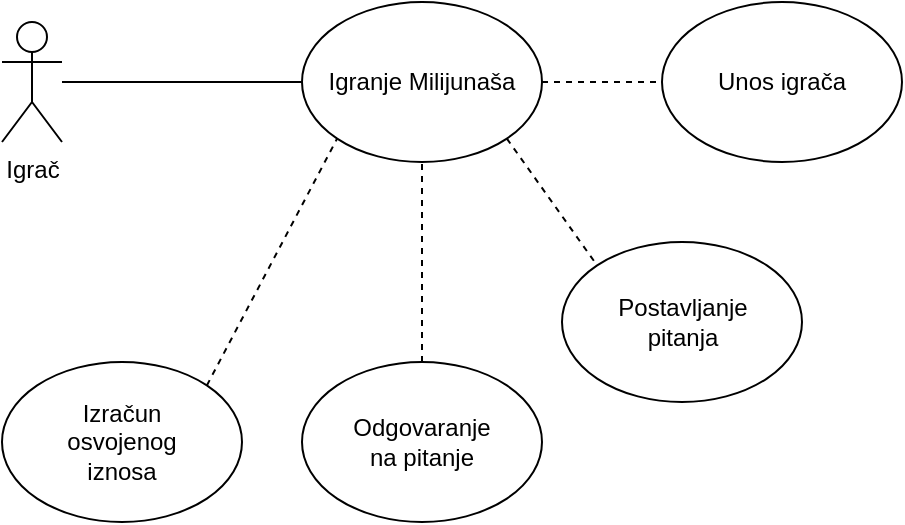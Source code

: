 <mxfile version="14.1.8" type="device" pages="8"><diagram id="2Yk0onbs5j7iT2-o3khS" name="UseCase: Igranje Milijunasa"><mxGraphModel dx="1102" dy="614" grid="1" gridSize="10" guides="1" tooltips="1" connect="1" arrows="1" fold="1" page="1" pageScale="1" pageWidth="850" pageHeight="1100" math="0" shadow="0"><root><mxCell id="0"/><mxCell id="1" parent="0"/><mxCell id="U3qUNjxuQkbeGoizrf5r-1" value="Igrač" style="shape=umlActor;verticalLabelPosition=bottom;verticalAlign=top;html=1;outlineConnect=0;" parent="1" vertex="1"><mxGeometry x="180" y="140" width="30" height="60" as="geometry"/></mxCell><mxCell id="U3qUNjxuQkbeGoizrf5r-3" value="" style="endArrow=none;html=1;entryX=0;entryY=0.5;entryDx=0;entryDy=0;" parent="1" source="U3qUNjxuQkbeGoizrf5r-1" target="U3qUNjxuQkbeGoizrf5r-4" edge="1"><mxGeometry width="50" height="50" relative="1" as="geometry"><mxPoint x="460" y="310" as="sourcePoint"/><mxPoint x="310" y="160" as="targetPoint"/></mxGeometry></mxCell><mxCell id="U3qUNjxuQkbeGoizrf5r-6" value="" style="group" parent="1" vertex="1" connectable="0"><mxGeometry x="330" y="130" width="120" height="80" as="geometry"/></mxCell><mxCell id="U3qUNjxuQkbeGoizrf5r-4" value="" style="ellipse;whiteSpace=wrap;html=1;" parent="U3qUNjxuQkbeGoizrf5r-6" vertex="1"><mxGeometry width="120" height="80" as="geometry"/></mxCell><mxCell id="U3qUNjxuQkbeGoizrf5r-5" value="Igranje Milijunaša" style="text;html=1;strokeColor=none;fillColor=none;align=center;verticalAlign=middle;whiteSpace=wrap;rounded=0;" parent="U3qUNjxuQkbeGoizrf5r-6" vertex="1"><mxGeometry x="10" y="30" width="100" height="20" as="geometry"/></mxCell><mxCell id="U3qUNjxuQkbeGoizrf5r-7" value="" style="endArrow=none;dashed=1;html=1;exitX=1;exitY=0.5;exitDx=0;exitDy=0;entryX=0;entryY=0.5;entryDx=0;entryDy=0;" parent="1" source="U3qUNjxuQkbeGoizrf5r-4" target="U3qUNjxuQkbeGoizrf5r-15" edge="1"><mxGeometry width="50" height="50" relative="1" as="geometry"><mxPoint x="480" y="150" as="sourcePoint"/><mxPoint x="510" y="170" as="targetPoint"/></mxGeometry></mxCell><mxCell id="U3qUNjxuQkbeGoizrf5r-9" value="" style="endArrow=none;dashed=1;html=1;entryX=0.5;entryY=1;entryDx=0;entryDy=0;exitX=0.5;exitY=0;exitDx=0;exitDy=0;" parent="1" source="U3qUNjxuQkbeGoizrf5r-14" target="U3qUNjxuQkbeGoizrf5r-4" edge="1"><mxGeometry width="50" height="50" relative="1" as="geometry"><mxPoint x="355" y="330" as="sourcePoint"/><mxPoint x="405" y="280" as="targetPoint"/></mxGeometry></mxCell><mxCell id="U3qUNjxuQkbeGoizrf5r-10" value="" style="endArrow=none;dashed=1;html=1;entryX=0;entryY=1;entryDx=0;entryDy=0;exitX=1;exitY=0;exitDx=0;exitDy=0;" parent="1" source="U3qUNjxuQkbeGoizrf5r-13" target="U3qUNjxuQkbeGoizrf5r-4" edge="1"><mxGeometry width="50" height="50" relative="1" as="geometry"><mxPoint x="250" y="320" as="sourcePoint"/><mxPoint x="300" y="270" as="targetPoint"/></mxGeometry></mxCell><mxCell id="U3qUNjxuQkbeGoizrf5r-11" value="" style="endArrow=none;dashed=1;html=1;exitX=1;exitY=1;exitDx=0;exitDy=0;entryX=0;entryY=0;entryDx=0;entryDy=0;" parent="1" source="U3qUNjxuQkbeGoizrf5r-4" target="U3qUNjxuQkbeGoizrf5r-16" edge="1"><mxGeometry width="50" height="50" relative="1" as="geometry"><mxPoint x="460" y="300" as="sourcePoint"/><mxPoint x="440" y="260" as="targetPoint"/></mxGeometry></mxCell><mxCell id="U3qUNjxuQkbeGoizrf5r-22" value="" style="group" parent="1" vertex="1" connectable="0"><mxGeometry x="510" y="130" width="120" height="80" as="geometry"/></mxCell><mxCell id="U3qUNjxuQkbeGoizrf5r-15" value="" style="ellipse;whiteSpace=wrap;html=1;" parent="U3qUNjxuQkbeGoizrf5r-22" vertex="1"><mxGeometry width="120" height="80" as="geometry"/></mxCell><mxCell id="U3qUNjxuQkbeGoizrf5r-18" value="Unos igrača" style="text;html=1;strokeColor=none;fillColor=none;align=center;verticalAlign=middle;whiteSpace=wrap;rounded=0;" parent="U3qUNjxuQkbeGoizrf5r-22" vertex="1"><mxGeometry x="25" y="30" width="70" height="20" as="geometry"/></mxCell><mxCell id="U3qUNjxuQkbeGoizrf5r-23" value="" style="group" parent="1" vertex="1" connectable="0"><mxGeometry x="460" y="250" width="120" height="80" as="geometry"/></mxCell><mxCell id="U3qUNjxuQkbeGoizrf5r-16" value="" style="ellipse;whiteSpace=wrap;html=1;" parent="U3qUNjxuQkbeGoizrf5r-23" vertex="1"><mxGeometry width="120" height="80" as="geometry"/></mxCell><mxCell id="U3qUNjxuQkbeGoizrf5r-19" value="Postavljanje pitanja" style="text;html=1;strokeColor=none;fillColor=none;align=center;verticalAlign=middle;whiteSpace=wrap;rounded=0;" parent="U3qUNjxuQkbeGoizrf5r-23" vertex="1"><mxGeometry x="22.5" y="30" width="75" height="20" as="geometry"/></mxCell><mxCell id="U3qUNjxuQkbeGoizrf5r-24" value="" style="group" parent="1" vertex="1" connectable="0"><mxGeometry x="330" y="310" width="120" height="80" as="geometry"/></mxCell><mxCell id="U3qUNjxuQkbeGoizrf5r-14" value="" style="ellipse;whiteSpace=wrap;html=1;" parent="U3qUNjxuQkbeGoizrf5r-24" vertex="1"><mxGeometry width="120" height="80" as="geometry"/></mxCell><mxCell id="U3qUNjxuQkbeGoizrf5r-20" value="Odgovaranje na pitanje" style="text;html=1;strokeColor=none;fillColor=none;align=center;verticalAlign=middle;whiteSpace=wrap;rounded=0;" parent="U3qUNjxuQkbeGoizrf5r-24" vertex="1"><mxGeometry x="20" y="30" width="80" height="20" as="geometry"/></mxCell><mxCell id="U3qUNjxuQkbeGoizrf5r-25" value="" style="group" parent="1" vertex="1" connectable="0"><mxGeometry x="180" y="310" width="120" height="80" as="geometry"/></mxCell><mxCell id="U3qUNjxuQkbeGoizrf5r-13" value="" style="ellipse;whiteSpace=wrap;html=1;" parent="U3qUNjxuQkbeGoizrf5r-25" vertex="1"><mxGeometry width="120" height="80" as="geometry"/></mxCell><mxCell id="U3qUNjxuQkbeGoizrf5r-21" value="Izračun osvojenog iznosa" style="text;html=1;strokeColor=none;fillColor=none;align=center;verticalAlign=middle;whiteSpace=wrap;rounded=0;" parent="U3qUNjxuQkbeGoizrf5r-25" vertex="1"><mxGeometry x="25" y="30" width="70" height="20" as="geometry"/></mxCell></root></mxGraphModel></diagram><diagram id="Ie3-Xh8wBZ6YZrQsYVhD" name="Activity: Igranje Milijunaša"><mxGraphModel dx="1102" dy="614" grid="1" gridSize="10" guides="1" tooltips="1" connect="1" arrows="1" fold="1" page="1" pageScale="1" pageWidth="827" pageHeight="1169" math="0" shadow="0"><root><mxCell id="bXCX7odsiutJ_WEhHxdi-0"/><mxCell id="bXCX7odsiutJ_WEhHxdi-1" parent="bXCX7odsiutJ_WEhHxdi-0"/><mxCell id="bXCX7odsiutJ_WEhHxdi-2" value="" style="ellipse;html=1;shape=startState;fillColor=#000000;strokeColor=#ff0000;" vertex="1" parent="bXCX7odsiutJ_WEhHxdi-1"><mxGeometry x="450" y="20" width="30" height="30" as="geometry"/></mxCell><mxCell id="bXCX7odsiutJ_WEhHxdi-3" value="" style="edgeStyle=orthogonalEdgeStyle;html=1;verticalAlign=bottom;endArrow=open;endSize=8;strokeColor=#ff0000;entryX=0.5;entryY=0;entryDx=0;entryDy=0;" edge="1" parent="bXCX7odsiutJ_WEhHxdi-1" source="bXCX7odsiutJ_WEhHxdi-2"><mxGeometry relative="1" as="geometry"><mxPoint x="465" y="80" as="targetPoint"/></mxGeometry></mxCell><mxCell id="bXCX7odsiutJ_WEhHxdi-6" value="" style="edgeStyle=orthogonalEdgeStyle;html=1;verticalAlign=bottom;endArrow=open;endSize=8;strokeColor=#ff0000;entryX=0.5;entryY=0;entryDx=0;entryDy=0;" edge="1" parent="bXCX7odsiutJ_WEhHxdi-1" target="bXCX7odsiutJ_WEhHxdi-39"><mxGeometry relative="1" as="geometry"><mxPoint x="465" y="190" as="targetPoint"/><mxPoint x="465" y="140" as="sourcePoint"/></mxGeometry></mxCell><mxCell id="bXCX7odsiutJ_WEhHxdi-9" value="" style="edgeStyle=orthogonalEdgeStyle;html=1;verticalAlign=bottom;endArrow=open;endSize=8;strokeColor=#ff0000;entryX=0.5;entryY=0;entryDx=0;entryDy=0;exitX=0.5;exitY=1;exitDx=0;exitDy=0;" edge="1" parent="bXCX7odsiutJ_WEhHxdi-1" source="bXCX7odsiutJ_WEhHxdi-39" target="bXCX7odsiutJ_WEhHxdi-22"><mxGeometry relative="1" as="geometry"><mxPoint x="490" y="300" as="targetPoint"/><mxPoint x="465" y="250" as="sourcePoint"/><Array as="points"><mxPoint x="465" y="270"/></Array></mxGeometry></mxCell><mxCell id="bXCX7odsiutJ_WEhHxdi-12" value="" style="edgeStyle=orthogonalEdgeStyle;html=1;verticalAlign=bottom;endArrow=open;endSize=8;strokeColor=#ff0000;entryX=0.5;entryY=0;entryDx=0;entryDy=0;" edge="1" parent="bXCX7odsiutJ_WEhHxdi-1" target="bXCX7odsiutJ_WEhHxdi-30"><mxGeometry relative="1" as="geometry"><mxPoint x="150" y="550" as="targetPoint"/><mxPoint x="150" y="490" as="sourcePoint"/></mxGeometry></mxCell><mxCell id="bXCX7odsiutJ_WEhHxdi-15" value="" style="edgeStyle=orthogonalEdgeStyle;html=1;verticalAlign=bottom;endArrow=open;endSize=8;strokeColor=#ff0000;entryX=0.5;entryY=0;entryDx=0;entryDy=0;" edge="1" parent="bXCX7odsiutJ_WEhHxdi-1" target="bXCX7odsiutJ_WEhHxdi-36"><mxGeometry relative="1" as="geometry"><mxPoint x="500" y="1000" as="targetPoint"/><mxPoint x="150" y="850" as="sourcePoint"/></mxGeometry></mxCell><mxCell id="bXCX7odsiutJ_WEhHxdi-18" value="" style="edgeStyle=orthogonalEdgeStyle;html=1;verticalAlign=bottom;endArrow=open;endSize=8;strokeColor=#ff0000;entryX=0.5;entryY=0;entryDx=0;entryDy=0;" edge="1" parent="bXCX7odsiutJ_WEhHxdi-1" target="bXCX7odsiutJ_WEhHxdi-25"><mxGeometry relative="1" as="geometry"><mxPoint x="680" y="410" as="targetPoint"/><mxPoint x="720" y="370" as="sourcePoint"/></mxGeometry></mxCell><mxCell id="bXCX7odsiutJ_WEhHxdi-19" value="Igrac odgovara" style="rhombus;whiteSpace=wrap;html=1;fillColor=#ffffc0;strokeColor=#ff0000;" vertex="1" parent="bXCX7odsiutJ_WEhHxdi-1"><mxGeometry x="220" y="312.5" width="130" height="55" as="geometry"/></mxCell><mxCell id="bXCX7odsiutJ_WEhHxdi-20" value="no" style="edgeStyle=orthogonalEdgeStyle;html=1;align=left;verticalAlign=bottom;endArrow=open;endSize=8;strokeColor=#ff0000;entryX=1;entryY=0;entryDx=0;entryDy=0;" edge="1" parent="bXCX7odsiutJ_WEhHxdi-1" source="bXCX7odsiutJ_WEhHxdi-19"><mxGeometry x="-1" relative="1" as="geometry"><mxPoint x="250" y="820" as="targetPoint"/><Array as="points"><mxPoint x="285" y="820"/></Array></mxGeometry></mxCell><mxCell id="bXCX7odsiutJ_WEhHxdi-21" value="yes" style="edgeStyle=orthogonalEdgeStyle;html=1;align=left;verticalAlign=top;endArrow=open;endSize=8;strokeColor=#ff0000;entryX=0.5;entryY=0;entryDx=0;entryDy=0;" edge="1" parent="bXCX7odsiutJ_WEhHxdi-1" source="bXCX7odsiutJ_WEhHxdi-19"><mxGeometry x="-1" relative="1" as="geometry"><mxPoint x="150" y="430" as="targetPoint"/><Array as="points"><mxPoint x="150" y="340"/></Array></mxGeometry></mxCell><mxCell id="bXCX7odsiutJ_WEhHxdi-22" value="Igrac bira jockera" style="rhombus;whiteSpace=wrap;html=1;fillColor=#ffffc0;strokeColor=#ff0000;" vertex="1" parent="bXCX7odsiutJ_WEhHxdi-1"><mxGeometry x="390" y="310" width="150" height="60" as="geometry"/></mxCell><mxCell id="bXCX7odsiutJ_WEhHxdi-23" value="no" style="edgeStyle=orthogonalEdgeStyle;html=1;align=left;verticalAlign=bottom;endArrow=open;endSize=8;strokeColor=#ff0000;entryX=1;entryY=0.5;entryDx=0;entryDy=0;" edge="1" parent="bXCX7odsiutJ_WEhHxdi-1" source="bXCX7odsiutJ_WEhHxdi-22" target="bXCX7odsiutJ_WEhHxdi-19"><mxGeometry x="-1" relative="1" as="geometry"><mxPoint x="295" y="340" as="targetPoint"/></mxGeometry></mxCell><mxCell id="bXCX7odsiutJ_WEhHxdi-24" value="yes" style="edgeStyle=orthogonalEdgeStyle;html=1;align=left;verticalAlign=top;endArrow=open;endSize=8;strokeColor=#ff0000;entryX=0;entryY=0.5;entryDx=0;entryDy=0;" edge="1" parent="bXCX7odsiutJ_WEhHxdi-1" source="bXCX7odsiutJ_WEhHxdi-22"><mxGeometry x="-1" relative="1" as="geometry"><mxPoint x="640" y="340" as="targetPoint"/></mxGeometry></mxCell><mxCell id="bXCX7odsiutJ_WEhHxdi-25" value="Jocker dostupan" style="rhombus;whiteSpace=wrap;html=1;fillColor=#ffffc0;strokeColor=#ff0000;" vertex="1" parent="bXCX7odsiutJ_WEhHxdi-1"><mxGeometry x="650" y="420" width="140" height="60" as="geometry"/></mxCell><mxCell id="bXCX7odsiutJ_WEhHxdi-26" value="no" style="edgeStyle=orthogonalEdgeStyle;html=1;align=left;verticalAlign=bottom;endArrow=open;endSize=8;strokeColor=#ff0000;entryX=0.5;entryY=1;entryDx=0;entryDy=0;" edge="1" parent="bXCX7odsiutJ_WEhHxdi-1" source="bXCX7odsiutJ_WEhHxdi-25" target="bXCX7odsiutJ_WEhHxdi-22"><mxGeometry x="-1" relative="1" as="geometry"><mxPoint x="780" y="460" as="targetPoint"/></mxGeometry></mxCell><mxCell id="bXCX7odsiutJ_WEhHxdi-27" value="yes" style="edgeStyle=orthogonalEdgeStyle;html=1;align=left;verticalAlign=top;endArrow=open;endSize=8;strokeColor=#ff0000;" edge="1" parent="bXCX7odsiutJ_WEhHxdi-1" source="bXCX7odsiutJ_WEhHxdi-25" target="bXCX7odsiutJ_WEhHxdi-28"><mxGeometry x="-1" relative="1" as="geometry"><mxPoint x="640" y="540" as="targetPoint"/><Array as="points"/></mxGeometry></mxCell><mxCell id="bXCX7odsiutJ_WEhHxdi-28" value="Podesi odgovore ovisno o jockeru" style="rounded=1;whiteSpace=wrap;html=1;arcSize=40;fontColor=#000000;fillColor=#ffffc0;strokeColor=#ff0000;" vertex="1" parent="bXCX7odsiutJ_WEhHxdi-1"><mxGeometry x="655" y="540" width="130" height="40" as="geometry"/></mxCell><mxCell id="bXCX7odsiutJ_WEhHxdi-29" value="" style="edgeStyle=orthogonalEdgeStyle;html=1;verticalAlign=bottom;endArrow=open;endSize=8;strokeColor=#ff0000;entryX=0.5;entryY=1;entryDx=0;entryDy=0;" edge="1" parent="bXCX7odsiutJ_WEhHxdi-1" source="bXCX7odsiutJ_WEhHxdi-28" target="bXCX7odsiutJ_WEhHxdi-22"><mxGeometry relative="1" as="geometry"><mxPoint x="400" y="430" as="targetPoint"/><Array as="points"><mxPoint x="465" y="560"/></Array></mxGeometry></mxCell><mxCell id="bXCX7odsiutJ_WEhHxdi-30" value="Odgovor tocan" style="rhombus;whiteSpace=wrap;html=1;fillColor=#ffffc0;strokeColor=#ff0000;" vertex="1" parent="bXCX7odsiutJ_WEhHxdi-1"><mxGeometry x="90" y="540" width="120" height="60" as="geometry"/></mxCell><mxCell id="bXCX7odsiutJ_WEhHxdi-31" value="no" style="edgeStyle=orthogonalEdgeStyle;html=1;align=left;verticalAlign=bottom;endArrow=open;endSize=8;strokeColor=#ff0000;entryX=0.965;entryY=0.117;entryDx=0;entryDy=0;entryPerimeter=0;" edge="1" parent="bXCX7odsiutJ_WEhHxdi-1" source="bXCX7odsiutJ_WEhHxdi-30" target="bXCX7odsiutJ_WEhHxdi-42"><mxGeometry x="-1" relative="1" as="geometry"><mxPoint x="250" y="820" as="targetPoint"/><Array as="points"><mxPoint x="270" y="570"/><mxPoint x="270" y="797"/></Array></mxGeometry></mxCell><mxCell id="bXCX7odsiutJ_WEhHxdi-32" value="yes" style="edgeStyle=orthogonalEdgeStyle;html=1;align=left;verticalAlign=top;endArrow=open;endSize=8;strokeColor=#ff0000;entryX=0.5;entryY=0;entryDx=0;entryDy=0;" edge="1" parent="bXCX7odsiutJ_WEhHxdi-1" source="bXCX7odsiutJ_WEhHxdi-30" target="bXCX7odsiutJ_WEhHxdi-33"><mxGeometry x="-1" relative="1" as="geometry"><mxPoint x="150" y="650" as="targetPoint"/></mxGeometry></mxCell><mxCell id="bXCX7odsiutJ_WEhHxdi-33" value="Igrac odgovorio na sva pitanja" style="rhombus;whiteSpace=wrap;html=1;fillColor=#ffffc0;strokeColor=#ff0000;" vertex="1" parent="bXCX7odsiutJ_WEhHxdi-1"><mxGeometry x="37.5" y="660" width="225" height="70" as="geometry"/></mxCell><mxCell id="bXCX7odsiutJ_WEhHxdi-34" value="no" style="edgeStyle=orthogonalEdgeStyle;html=1;align=left;verticalAlign=bottom;endArrow=open;endSize=8;strokeColor=#ff0000;entryX=0;entryY=0.5;entryDx=0;entryDy=0;entryPerimeter=0;" edge="1" parent="bXCX7odsiutJ_WEhHxdi-1" source="bXCX7odsiutJ_WEhHxdi-33" target="bXCX7odsiutJ_WEhHxdi-39"><mxGeometry x="-1" relative="1" as="geometry"><mxPoint x="375.0" y="220" as="targetPoint"/><Array as="points"><mxPoint x="20" y="695"/><mxPoint x="20" y="220"/></Array></mxGeometry></mxCell><mxCell id="bXCX7odsiutJ_WEhHxdi-35" value="yes" style="edgeStyle=orthogonalEdgeStyle;html=1;align=left;verticalAlign=top;endArrow=open;endSize=8;strokeColor=#ff0000;entryX=0.5;entryY=0;entryDx=0;entryDy=0;" edge="1" parent="bXCX7odsiutJ_WEhHxdi-1" source="bXCX7odsiutJ_WEhHxdi-33"><mxGeometry x="-1" relative="1" as="geometry"><mxPoint x="150" y="790" as="targetPoint"/></mxGeometry></mxCell><mxCell id="bXCX7odsiutJ_WEhHxdi-36" value="" style="ellipse;html=1;shape=endState;fillColor=#000000;strokeColor=#ff0000;" vertex="1" parent="bXCX7odsiutJ_WEhHxdi-1"><mxGeometry x="135" y="900" width="30" height="30" as="geometry"/></mxCell><mxCell id="bXCX7odsiutJ_WEhHxdi-37" value="&lt;span&gt;Unos igraca&lt;/span&gt;" style="rounded=1;whiteSpace=wrap;html=1;arcSize=40;fontColor=#000000;fillColor=#ffffc0;strokeColor=#ff0000;" vertex="1" parent="bXCX7odsiutJ_WEhHxdi-1"><mxGeometry x="397.5" y="80" width="135" height="60" as="geometry"/></mxCell><mxCell id="bXCX7odsiutJ_WEhHxdi-39" value="&lt;span&gt;Postavljanje pitanja&lt;/span&gt;" style="rounded=1;whiteSpace=wrap;html=1;arcSize=40;fontColor=#000000;fillColor=#ffffc0;strokeColor=#ff0000;" vertex="1" parent="bXCX7odsiutJ_WEhHxdi-1"><mxGeometry x="375" y="180" width="180" height="80" as="geometry"/></mxCell><mxCell id="bXCX7odsiutJ_WEhHxdi-40" value="&lt;span&gt;Odgovaranje&lt;/span&gt;" style="rounded=1;whiteSpace=wrap;html=1;arcSize=40;fontColor=#000000;fillColor=#ffffc0;strokeColor=#ff0000;" vertex="1" parent="bXCX7odsiutJ_WEhHxdi-1"><mxGeometry x="82.5" y="430" width="135" height="60" as="geometry"/></mxCell><mxCell id="bXCX7odsiutJ_WEhHxdi-41" value="&lt;span&gt;Jocker&lt;/span&gt;" style="rounded=1;whiteSpace=wrap;html=1;arcSize=40;fontColor=#000000;fillColor=#ffffc0;strokeColor=#ff0000;" vertex="1" parent="bXCX7odsiutJ_WEhHxdi-1"><mxGeometry x="640" y="290" width="160" height="77.5" as="geometry"/></mxCell><mxCell id="bXCX7odsiutJ_WEhHxdi-42" value="&lt;span&gt;Izračun osvojenog iznosa&lt;/span&gt;" style="rounded=1;whiteSpace=wrap;html=1;arcSize=40;fontColor=#000000;fillColor=#ffffc0;strokeColor=#ff0000;" vertex="1" parent="bXCX7odsiutJ_WEhHxdi-1"><mxGeometry x="37.5" y="790" width="215" height="60" as="geometry"/></mxCell></root></mxGraphModel></diagram><diagram id="QsBbSWVscBBERIU3B6tU" name="Dijagram aktivnosti s podaktivnostima"><mxGraphModel dx="1102" dy="614" grid="1" gridSize="10" guides="1" tooltips="1" connect="1" arrows="1" fold="1" page="1" pageScale="1" pageWidth="850" pageHeight="1100" math="0" shadow="0"><root><mxCell id="dCwMqBCl4OZEIQulnsHM-0"/><mxCell id="dCwMqBCl4OZEIQulnsHM-1" parent="dCwMqBCl4OZEIQulnsHM-0"/><mxCell id="56HeGi7vz9MZdYLEwaxv-28" value="" style="ellipse;html=1;shape=startState;fillColor=#000000;strokeColor=#ff0000;" parent="dCwMqBCl4OZEIQulnsHM-1" vertex="1"><mxGeometry x="450" y="20" width="30" height="30" as="geometry"/></mxCell><mxCell id="56HeGi7vz9MZdYLEwaxv-29" value="" style="edgeStyle=orthogonalEdgeStyle;html=1;verticalAlign=bottom;endArrow=open;endSize=8;strokeColor=#ff0000;entryX=0.5;entryY=0;entryDx=0;entryDy=0;" parent="dCwMqBCl4OZEIQulnsHM-1" source="56HeGi7vz9MZdYLEwaxv-28" target="56HeGi7vz9MZdYLEwaxv-30" edge="1"><mxGeometry relative="1" as="geometry"><mxPoint x="465" y="110" as="targetPoint"/></mxGeometry></mxCell><mxCell id="56HeGi7vz9MZdYLEwaxv-30" value="Unos igraca" style="swimlane;html=1;fontStyle=1;align=center;verticalAlign=middle;childLayout=stackLayout;horizontal=1;startSize=30;horizontalStack=0;resizeParent=0;resizeLast=1;container=0;fontColor=#000000;collapsible=0;rounded=1;arcSize=30;strokeColor=#ff0000;fillColor=#ffffc0;swimlaneFillColor=#ffffc0;dropTarget=0;" parent="dCwMqBCl4OZEIQulnsHM-1" vertex="1"><mxGeometry x="385" y="80" width="160" height="60" as="geometry"/></mxCell><mxCell id="56HeGi7vz9MZdYLEwaxv-31" value="Include / Unos igraca" style="text;html=1;strokeColor=none;fillColor=none;align=center;verticalAlign=middle;spacingLeft=4;spacingRight=4;whiteSpace=wrap;overflow=hidden;rotatable=0;fontColor=#000000;" parent="56HeGi7vz9MZdYLEwaxv-30" vertex="1"><mxGeometry y="30" width="160" height="30" as="geometry"/></mxCell><mxCell id="56HeGi7vz9MZdYLEwaxv-32" value="" style="edgeStyle=orthogonalEdgeStyle;html=1;verticalAlign=bottom;endArrow=open;endSize=8;strokeColor=#ff0000;entryX=0.5;entryY=0;entryDx=0;entryDy=0;" parent="dCwMqBCl4OZEIQulnsHM-1" source="56HeGi7vz9MZdYLEwaxv-30" target="mevWIk9UXGAWJ68RM2A7-0" edge="1"><mxGeometry relative="1" as="geometry"><mxPoint x="465" y="240" as="targetPoint"/></mxGeometry></mxCell><mxCell id="mevWIk9UXGAWJ68RM2A7-0" value="Postavljanje pitanja" style="swimlane;html=1;fontStyle=1;align=center;verticalAlign=middle;childLayout=stackLayout;horizontal=1;startSize=30;horizontalStack=0;resizeParent=0;resizeLast=1;container=0;fontColor=#000000;collapsible=0;rounded=1;arcSize=30;strokeColor=#ff0000;fillColor=#ffffc0;swimlaneFillColor=#ffffc0;dropTarget=0;" parent="dCwMqBCl4OZEIQulnsHM-1" vertex="1"><mxGeometry x="375" y="190" width="180" height="60" as="geometry"/></mxCell><mxCell id="mevWIk9UXGAWJ68RM2A7-1" value="Include / Postavljanje pitanja" style="text;html=1;strokeColor=none;fillColor=none;align=center;verticalAlign=middle;spacingLeft=4;spacingRight=4;whiteSpace=wrap;overflow=hidden;rotatable=0;fontColor=#000000;" parent="mevWIk9UXGAWJ68RM2A7-0" vertex="1"><mxGeometry y="30" width="180" height="30" as="geometry"/></mxCell><mxCell id="mevWIk9UXGAWJ68RM2A7-2" value="" style="edgeStyle=orthogonalEdgeStyle;html=1;verticalAlign=bottom;endArrow=open;endSize=8;strokeColor=#ff0000;entryX=0.5;entryY=0;entryDx=0;entryDy=0;" parent="dCwMqBCl4OZEIQulnsHM-1" source="mevWIk9UXGAWJ68RM2A7-0" target="mevWIk9UXGAWJ68RM2A7-15" edge="1"><mxGeometry relative="1" as="geometry"><mxPoint x="490" y="300" as="targetPoint"/></mxGeometry></mxCell><mxCell id="mevWIk9UXGAWJ68RM2A7-3" value="Odgovaranje" style="swimlane;html=1;fontStyle=1;align=center;verticalAlign=middle;childLayout=stackLayout;horizontal=1;startSize=30;horizontalStack=0;resizeParent=0;resizeLast=1;container=0;fontColor=#000000;collapsible=0;rounded=1;arcSize=30;strokeColor=#ff0000;fillColor=#ffffc0;swimlaneFillColor=#ffffc0;dropTarget=0;" parent="dCwMqBCl4OZEIQulnsHM-1" vertex="1"><mxGeometry x="70" y="430" width="160" height="60" as="geometry"/></mxCell><mxCell id="mevWIk9UXGAWJ68RM2A7-4" value="Include / Odgovaranje" style="text;html=1;strokeColor=none;fillColor=none;align=center;verticalAlign=middle;spacingLeft=4;spacingRight=4;whiteSpace=wrap;overflow=hidden;rotatable=0;fontColor=#000000;" parent="mevWIk9UXGAWJ68RM2A7-3" vertex="1"><mxGeometry y="30" width="160" height="30" as="geometry"/></mxCell><mxCell id="mevWIk9UXGAWJ68RM2A7-5" value="" style="edgeStyle=orthogonalEdgeStyle;html=1;verticalAlign=bottom;endArrow=open;endSize=8;strokeColor=#ff0000;entryX=0.5;entryY=0;entryDx=0;entryDy=0;" parent="dCwMqBCl4OZEIQulnsHM-1" source="mevWIk9UXGAWJ68RM2A7-3" target="vNrZPiinfX4QNuJ-qSYg-5" edge="1"><mxGeometry relative="1" as="geometry"><mxPoint x="150" y="550" as="targetPoint"/></mxGeometry></mxCell><mxCell id="mevWIk9UXGAWJ68RM2A7-6" value="Izracun osvojenog iznosa" style="swimlane;html=1;fontStyle=1;align=center;verticalAlign=middle;childLayout=stackLayout;horizontal=1;startSize=30;horizontalStack=0;resizeParent=0;resizeLast=1;container=0;fontColor=#000000;collapsible=0;rounded=1;arcSize=30;strokeColor=#ff0000;fillColor=#ffffc0;swimlaneFillColor=#ffffc0;dropTarget=0;" parent="dCwMqBCl4OZEIQulnsHM-1" vertex="1"><mxGeometry x="50" y="790" width="200" height="60" as="geometry"/></mxCell><mxCell id="mevWIk9UXGAWJ68RM2A7-7" value="Include / Izracun osvojenog iznosa" style="text;html=1;strokeColor=none;fillColor=none;align=center;verticalAlign=middle;spacingLeft=4;spacingRight=4;whiteSpace=wrap;overflow=hidden;rotatable=0;fontColor=#000000;" parent="mevWIk9UXGAWJ68RM2A7-6" vertex="1"><mxGeometry y="30" width="200" height="30" as="geometry"/></mxCell><mxCell id="mevWIk9UXGAWJ68RM2A7-8" value="" style="edgeStyle=orthogonalEdgeStyle;html=1;verticalAlign=bottom;endArrow=open;endSize=8;strokeColor=#ff0000;entryX=0.5;entryY=0;entryDx=0;entryDy=0;" parent="dCwMqBCl4OZEIQulnsHM-1" source="mevWIk9UXGAWJ68RM2A7-6" target="vNrZPiinfX4QNuJ-qSYg-14" edge="1"><mxGeometry relative="1" as="geometry"><mxPoint x="190" y="940" as="targetPoint"/></mxGeometry></mxCell><mxCell id="mevWIk9UXGAWJ68RM2A7-9" value="Jocker" style="swimlane;html=1;fontStyle=1;align=center;verticalAlign=middle;childLayout=stackLayout;horizontal=1;startSize=30;horizontalStack=0;resizeParent=0;resizeLast=1;container=0;fontColor=#000000;collapsible=0;rounded=1;arcSize=30;strokeColor=#ff0000;fillColor=#ffffc0;swimlaneFillColor=#ffffc0;dropTarget=0;" parent="dCwMqBCl4OZEIQulnsHM-1" vertex="1"><mxGeometry x="640" y="310" width="160" height="60" as="geometry"/></mxCell><mxCell id="mevWIk9UXGAWJ68RM2A7-10" value="Include / Jocker" style="text;html=1;strokeColor=none;fillColor=none;align=center;verticalAlign=middle;spacingLeft=4;spacingRight=4;whiteSpace=wrap;overflow=hidden;rotatable=0;fontColor=#000000;" parent="mevWIk9UXGAWJ68RM2A7-9" vertex="1"><mxGeometry y="30" width="160" height="30" as="geometry"/></mxCell><mxCell id="mevWIk9UXGAWJ68RM2A7-11" value="" style="edgeStyle=orthogonalEdgeStyle;html=1;verticalAlign=bottom;endArrow=open;endSize=8;strokeColor=#ff0000;entryX=0.5;entryY=0;entryDx=0;entryDy=0;" parent="dCwMqBCl4OZEIQulnsHM-1" source="mevWIk9UXGAWJ68RM2A7-9" target="vNrZPiinfX4QNuJ-qSYg-0" edge="1"><mxGeometry relative="1" as="geometry"><mxPoint x="680" y="410" as="targetPoint"/></mxGeometry></mxCell><mxCell id="mevWIk9UXGAWJ68RM2A7-12" value="Igrac odgovara" style="rhombus;whiteSpace=wrap;html=1;fillColor=#ffffc0;strokeColor=#ff0000;" parent="dCwMqBCl4OZEIQulnsHM-1" vertex="1"><mxGeometry x="220" y="312.5" width="130" height="55" as="geometry"/></mxCell><mxCell id="mevWIk9UXGAWJ68RM2A7-13" value="no" style="edgeStyle=orthogonalEdgeStyle;html=1;align=left;verticalAlign=bottom;endArrow=open;endSize=8;strokeColor=#ff0000;entryX=1;entryY=0;entryDx=0;entryDy=0;" parent="dCwMqBCl4OZEIQulnsHM-1" source="mevWIk9UXGAWJ68RM2A7-12" target="mevWIk9UXGAWJ68RM2A7-7" edge="1"><mxGeometry x="-1" relative="1" as="geometry"><mxPoint x="285" y="897.255" as="targetPoint"/><Array as="points"><mxPoint x="285" y="820"/></Array></mxGeometry></mxCell><mxCell id="mevWIk9UXGAWJ68RM2A7-14" value="yes" style="edgeStyle=orthogonalEdgeStyle;html=1;align=left;verticalAlign=top;endArrow=open;endSize=8;strokeColor=#ff0000;entryX=0.5;entryY=0;entryDx=0;entryDy=0;" parent="dCwMqBCl4OZEIQulnsHM-1" source="mevWIk9UXGAWJ68RM2A7-12" target="mevWIk9UXGAWJ68RM2A7-3" edge="1"><mxGeometry x="-1" relative="1" as="geometry"><mxPoint x="140" y="340" as="targetPoint"/><Array as="points"><mxPoint x="150" y="340"/></Array></mxGeometry></mxCell><mxCell id="mevWIk9UXGAWJ68RM2A7-15" value="Igrac bira jockera" style="rhombus;whiteSpace=wrap;html=1;fillColor=#ffffc0;strokeColor=#ff0000;" parent="dCwMqBCl4OZEIQulnsHM-1" vertex="1"><mxGeometry x="390" y="310" width="150" height="60" as="geometry"/></mxCell><mxCell id="mevWIk9UXGAWJ68RM2A7-16" value="no" style="edgeStyle=orthogonalEdgeStyle;html=1;align=left;verticalAlign=bottom;endArrow=open;endSize=8;strokeColor=#ff0000;entryX=1;entryY=0.5;entryDx=0;entryDy=0;" parent="dCwMqBCl4OZEIQulnsHM-1" source="mevWIk9UXGAWJ68RM2A7-15" target="mevWIk9UXGAWJ68RM2A7-12" edge="1"><mxGeometry x="-1" relative="1" as="geometry"><mxPoint x="295" y="340" as="targetPoint"/></mxGeometry></mxCell><mxCell id="mevWIk9UXGAWJ68RM2A7-17" value="yes" style="edgeStyle=orthogonalEdgeStyle;html=1;align=left;verticalAlign=top;endArrow=open;endSize=8;strokeColor=#ff0000;entryX=0;entryY=0.5;entryDx=0;entryDy=0;" parent="dCwMqBCl4OZEIQulnsHM-1" source="mevWIk9UXGAWJ68RM2A7-15" target="mevWIk9UXGAWJ68RM2A7-9" edge="1"><mxGeometry x="-1" relative="1" as="geometry"><mxPoint x="635" y="340" as="targetPoint"/></mxGeometry></mxCell><mxCell id="vNrZPiinfX4QNuJ-qSYg-0" value="Jocker dostupan" style="rhombus;whiteSpace=wrap;html=1;fillColor=#ffffc0;strokeColor=#ff0000;" parent="dCwMqBCl4OZEIQulnsHM-1" vertex="1"><mxGeometry x="650" y="420" width="140" height="60" as="geometry"/></mxCell><mxCell id="vNrZPiinfX4QNuJ-qSYg-1" value="no" style="edgeStyle=orthogonalEdgeStyle;html=1;align=left;verticalAlign=bottom;endArrow=open;endSize=8;strokeColor=#ff0000;entryX=0.5;entryY=1;entryDx=0;entryDy=0;" parent="dCwMqBCl4OZEIQulnsHM-1" source="vNrZPiinfX4QNuJ-qSYg-0" target="mevWIk9UXGAWJ68RM2A7-15" edge="1"><mxGeometry x="-1" relative="1" as="geometry"><mxPoint x="780" y="460" as="targetPoint"/></mxGeometry></mxCell><mxCell id="vNrZPiinfX4QNuJ-qSYg-2" value="yes" style="edgeStyle=orthogonalEdgeStyle;html=1;align=left;verticalAlign=top;endArrow=open;endSize=8;strokeColor=#ff0000;" parent="dCwMqBCl4OZEIQulnsHM-1" source="vNrZPiinfX4QNuJ-qSYg-0" target="vNrZPiinfX4QNuJ-qSYg-3" edge="1"><mxGeometry x="-1" relative="1" as="geometry"><mxPoint x="640" y="540" as="targetPoint"/><Array as="points"/></mxGeometry></mxCell><mxCell id="vNrZPiinfX4QNuJ-qSYg-3" value="Podesi odgovore ovisno o jockeru" style="rounded=1;whiteSpace=wrap;html=1;arcSize=40;fontColor=#000000;fillColor=#ffffc0;strokeColor=#ff0000;" parent="dCwMqBCl4OZEIQulnsHM-1" vertex="1"><mxGeometry x="655" y="540" width="130" height="40" as="geometry"/></mxCell><mxCell id="vNrZPiinfX4QNuJ-qSYg-4" value="" style="edgeStyle=orthogonalEdgeStyle;html=1;verticalAlign=bottom;endArrow=open;endSize=8;strokeColor=#ff0000;entryX=0.5;entryY=1;entryDx=0;entryDy=0;" parent="dCwMqBCl4OZEIQulnsHM-1" source="vNrZPiinfX4QNuJ-qSYg-3" target="mevWIk9UXGAWJ68RM2A7-15" edge="1"><mxGeometry relative="1" as="geometry"><mxPoint x="400" y="430" as="targetPoint"/></mxGeometry></mxCell><mxCell id="vNrZPiinfX4QNuJ-qSYg-5" value="Odgovor tocan" style="rhombus;whiteSpace=wrap;html=1;fillColor=#ffffc0;strokeColor=#ff0000;" parent="dCwMqBCl4OZEIQulnsHM-1" vertex="1"><mxGeometry x="90" y="540" width="120" height="60" as="geometry"/></mxCell><mxCell id="vNrZPiinfX4QNuJ-qSYg-6" value="no" style="edgeStyle=orthogonalEdgeStyle;html=1;align=left;verticalAlign=bottom;endArrow=open;endSize=8;strokeColor=#ff0000;entryX=1;entryY=0;entryDx=0;entryDy=0;" parent="dCwMqBCl4OZEIQulnsHM-1" source="vNrZPiinfX4QNuJ-qSYg-5" target="mevWIk9UXGAWJ68RM2A7-7" edge="1"><mxGeometry x="-1" relative="1" as="geometry"><mxPoint x="300" y="570" as="targetPoint"/><Array as="points"><mxPoint x="280" y="570"/><mxPoint x="280" y="820"/></Array></mxGeometry></mxCell><mxCell id="vNrZPiinfX4QNuJ-qSYg-7" value="yes" style="edgeStyle=orthogonalEdgeStyle;html=1;align=left;verticalAlign=top;endArrow=open;endSize=8;strokeColor=#ff0000;entryX=0.5;entryY=0;entryDx=0;entryDy=0;" parent="dCwMqBCl4OZEIQulnsHM-1" source="vNrZPiinfX4QNuJ-qSYg-5" target="vNrZPiinfX4QNuJ-qSYg-8" edge="1"><mxGeometry x="-1" relative="1" as="geometry"><mxPoint x="150" y="650" as="targetPoint"/></mxGeometry></mxCell><mxCell id="vNrZPiinfX4QNuJ-qSYg-8" value="Igrac odgovorio na sva pitanja" style="rhombus;whiteSpace=wrap;html=1;fillColor=#ffffc0;strokeColor=#ff0000;" parent="dCwMqBCl4OZEIQulnsHM-1" vertex="1"><mxGeometry x="37.5" y="660" width="225" height="70" as="geometry"/></mxCell><mxCell id="vNrZPiinfX4QNuJ-qSYg-9" value="no" style="edgeStyle=orthogonalEdgeStyle;html=1;align=left;verticalAlign=bottom;endArrow=open;endSize=8;strokeColor=#ff0000;entryX=0;entryY=0;entryDx=0;entryDy=0;" parent="dCwMqBCl4OZEIQulnsHM-1" source="vNrZPiinfX4QNuJ-qSYg-8" target="mevWIk9UXGAWJ68RM2A7-1" edge="1"><mxGeometry x="-1" relative="1" as="geometry"><mxPoint x="30" y="650" as="targetPoint"/><Array as="points"><mxPoint x="20" y="695"/><mxPoint x="20" y="220"/></Array></mxGeometry></mxCell><mxCell id="vNrZPiinfX4QNuJ-qSYg-10" value="yes" style="edgeStyle=orthogonalEdgeStyle;html=1;align=left;verticalAlign=top;endArrow=open;endSize=8;strokeColor=#ff0000;entryX=0.5;entryY=0;entryDx=0;entryDy=0;" parent="dCwMqBCl4OZEIQulnsHM-1" source="vNrZPiinfX4QNuJ-qSYg-8" target="mevWIk9UXGAWJ68RM2A7-6" edge="1"><mxGeometry x="-1" relative="1" as="geometry"><mxPoint x="200" y="810" as="targetPoint"/></mxGeometry></mxCell><mxCell id="vNrZPiinfX4QNuJ-qSYg-14" value="" style="ellipse;html=1;shape=endState;fillColor=#000000;strokeColor=#ff0000;" parent="dCwMqBCl4OZEIQulnsHM-1" vertex="1"><mxGeometry x="135" y="910" width="30" height="30" as="geometry"/></mxCell></root></mxGraphModel></diagram><diagram id="5nzTEkeaGNV40M4MCb6d" name="Activity: Unos igraca"><mxGraphModel dx="1102" dy="614" grid="1" gridSize="10" guides="1" tooltips="1" connect="1" arrows="1" fold="1" page="1" pageScale="1" pageWidth="850" pageHeight="1100" math="0" shadow="0"><root><mxCell id="JfES4p9rmRZEVJ9Jk5Gv-0"/><mxCell id="JfES4p9rmRZEVJ9Jk5Gv-1" parent="JfES4p9rmRZEVJ9Jk5Gv-0"/><mxCell id="JfES4p9rmRZEVJ9Jk5Gv-2" value="" style="ellipse;html=1;shape=startState;fillColor=#000000;strokeColor=#ff0000;" parent="JfES4p9rmRZEVJ9Jk5Gv-1" vertex="1"><mxGeometry x="410" y="20" width="30" height="30" as="geometry"/></mxCell><mxCell id="JfES4p9rmRZEVJ9Jk5Gv-3" value="" style="edgeStyle=orthogonalEdgeStyle;html=1;verticalAlign=bottom;endArrow=open;endSize=8;strokeColor=#ff0000;entryX=0.5;entryY=0;entryDx=0;entryDy=0;" parent="JfES4p9rmRZEVJ9Jk5Gv-1" source="JfES4p9rmRZEVJ9Jk5Gv-2" target="JfES4p9rmRZEVJ9Jk5Gv-4" edge="1"><mxGeometry relative="1" as="geometry"><mxPoint x="400" y="160" as="targetPoint"/></mxGeometry></mxCell><mxCell id="JfES4p9rmRZEVJ9Jk5Gv-4" value="Sustav prikaže unos imena" style="rounded=1;whiteSpace=wrap;html=1;arcSize=40;fontColor=#000000;fillColor=#ffffc0;strokeColor=#ff0000;" parent="JfES4p9rmRZEVJ9Jk5Gv-1" vertex="1"><mxGeometry x="365" y="80" width="120" height="40" as="geometry"/></mxCell><mxCell id="JfES4p9rmRZEVJ9Jk5Gv-5" value="" style="edgeStyle=orthogonalEdgeStyle;html=1;verticalAlign=bottom;endArrow=open;endSize=8;strokeColor=#ff0000;entryX=0.5;entryY=0;entryDx=0;entryDy=0;" parent="JfES4p9rmRZEVJ9Jk5Gv-1" source="JfES4p9rmRZEVJ9Jk5Gv-4" target="JfES4p9rmRZEVJ9Jk5Gv-8" edge="1"><mxGeometry relative="1" as="geometry"><mxPoint x="400" y="280" as="targetPoint"/></mxGeometry></mxCell><mxCell id="JfES4p9rmRZEVJ9Jk5Gv-6" value="Sustav provjeri valjanost imena" style="rounded=1;whiteSpace=wrap;html=1;arcSize=40;fontColor=#000000;fillColor=#ffffc0;strokeColor=#ff0000;" parent="JfES4p9rmRZEVJ9Jk5Gv-1" vertex="1"><mxGeometry x="365" y="240" width="120" height="40" as="geometry"/></mxCell><mxCell id="JfES4p9rmRZEVJ9Jk5Gv-7" value="" style="edgeStyle=orthogonalEdgeStyle;html=1;verticalAlign=bottom;endArrow=open;endSize=8;strokeColor=#ff0000;entryX=0.5;entryY=0;entryDx=0;entryDy=0;" parent="JfES4p9rmRZEVJ9Jk5Gv-1" source="JfES4p9rmRZEVJ9Jk5Gv-6" target="JfES4p9rmRZEVJ9Jk5Gv-10" edge="1"><mxGeometry relative="1" as="geometry"><mxPoint x="400" y="490" as="targetPoint"/></mxGeometry></mxCell><mxCell id="JfES4p9rmRZEVJ9Jk5Gv-8" value="Igrač unese ime" style="rounded=1;whiteSpace=wrap;html=1;arcSize=40;fontColor=#000000;fillColor=#ffffc0;strokeColor=#ff0000;" parent="JfES4p9rmRZEVJ9Jk5Gv-1" vertex="1"><mxGeometry x="365" y="160" width="120" height="40" as="geometry"/></mxCell><mxCell id="JfES4p9rmRZEVJ9Jk5Gv-9" value="" style="edgeStyle=orthogonalEdgeStyle;html=1;verticalAlign=bottom;endArrow=open;endSize=8;strokeColor=#ff0000;" parent="JfES4p9rmRZEVJ9Jk5Gv-1" source="JfES4p9rmRZEVJ9Jk5Gv-8" target="JfES4p9rmRZEVJ9Jk5Gv-6" edge="1"><mxGeometry relative="1" as="geometry"><mxPoint x="400" y="400" as="targetPoint"/></mxGeometry></mxCell><mxCell id="JfES4p9rmRZEVJ9Jk5Gv-10" value="Valjano ime" style="rhombus;whiteSpace=wrap;html=1;fillColor=#ffffc0;strokeColor=#ff0000;" parent="JfES4p9rmRZEVJ9Jk5Gv-1" vertex="1"><mxGeometry x="370" y="320" width="110" height="60" as="geometry"/></mxCell><mxCell id="JfES4p9rmRZEVJ9Jk5Gv-11" value="no" style="edgeStyle=orthogonalEdgeStyle;html=1;align=left;verticalAlign=bottom;endArrow=open;endSize=8;strokeColor=#ff0000;entryX=1;entryY=0.5;entryDx=0;entryDy=0;" parent="JfES4p9rmRZEVJ9Jk5Gv-1" source="JfES4p9rmRZEVJ9Jk5Gv-10" target="JfES4p9rmRZEVJ9Jk5Gv-4" edge="1"><mxGeometry x="-1" relative="1" as="geometry"><mxPoint x="625" y="200" as="targetPoint"/><Array as="points"><mxPoint x="570" y="350"/><mxPoint x="570" y="100"/></Array></mxGeometry></mxCell><mxCell id="JfES4p9rmRZEVJ9Jk5Gv-12" value="yes" style="edgeStyle=orthogonalEdgeStyle;html=1;align=left;verticalAlign=top;endArrow=open;endSize=8;strokeColor=#ff0000;entryX=0.5;entryY=0;entryDx=0;entryDy=0;" parent="JfES4p9rmRZEVJ9Jk5Gv-1" source="JfES4p9rmRZEVJ9Jk5Gv-10" target="JfES4p9rmRZEVJ9Jk5Gv-13" edge="1"><mxGeometry x="-1" relative="1" as="geometry"><mxPoint x="395" y="600" as="targetPoint"/></mxGeometry></mxCell><mxCell id="JfES4p9rmRZEVJ9Jk5Gv-13" value="Sustav postavi igrača" style="rounded=1;whiteSpace=wrap;html=1;arcSize=40;fontColor=#000000;fillColor=#ffffc0;strokeColor=#ff0000;" parent="JfES4p9rmRZEVJ9Jk5Gv-1" vertex="1"><mxGeometry x="365" y="440" width="120" height="40" as="geometry"/></mxCell><mxCell id="JfES4p9rmRZEVJ9Jk5Gv-14" value="" style="edgeStyle=orthogonalEdgeStyle;html=1;verticalAlign=bottom;endArrow=open;endSize=8;strokeColor=#ff0000;entryX=0.5;entryY=0;entryDx=0;entryDy=0;exitX=0.5;exitY=1;exitDx=0;exitDy=0;" parent="JfES4p9rmRZEVJ9Jk5Gv-1" source="JfES4p9rmRZEVJ9Jk5Gv-13" target="JfES4p9rmRZEVJ9Jk5Gv-15" edge="1"><mxGeometry relative="1" as="geometry"><mxPoint x="405" y="720" as="targetPoint"/><Array as="points"><mxPoint x="425" y="510"/><mxPoint x="425" y="510"/></Array></mxGeometry></mxCell><mxCell id="JfES4p9rmRZEVJ9Jk5Gv-15" value="" style="ellipse;html=1;shape=endState;fillColor=#000000;strokeColor=#ff0000;" parent="JfES4p9rmRZEVJ9Jk5Gv-1" vertex="1"><mxGeometry x="410" y="550" width="30" height="30" as="geometry"/></mxCell></root></mxGraphModel></diagram><diagram id="BEJ5SXV6N71pykucGogm" name="Activity: Postavljanje pitanja"><mxGraphModel dx="1102" dy="614" grid="1" gridSize="10" guides="1" tooltips="1" connect="1" arrows="1" fold="1" page="1" pageScale="1" pageWidth="850" pageHeight="1100" math="0" shadow="0"><root><mxCell id="K5RudvH2rqkm2m3-c4h6-0"/><mxCell id="K5RudvH2rqkm2m3-c4h6-1" parent="K5RudvH2rqkm2m3-c4h6-0"/><mxCell id="K5RudvH2rqkm2m3-c4h6-12" value="" style="ellipse;html=1;shape=startState;fillColor=#000000;strokeColor=#ff0000;" parent="K5RudvH2rqkm2m3-c4h6-1" vertex="1"><mxGeometry x="410" y="20" width="30" height="30" as="geometry"/></mxCell><mxCell id="K5RudvH2rqkm2m3-c4h6-13" value="" style="edgeStyle=orthogonalEdgeStyle;html=1;verticalAlign=bottom;endArrow=open;endSize=8;strokeColor=#ff0000;entryX=0.5;entryY=0;entryDx=0;entryDy=0;" parent="K5RudvH2rqkm2m3-c4h6-1" source="K5RudvH2rqkm2m3-c4h6-12" target="K5RudvH2rqkm2m3-c4h6-14" edge="1"><mxGeometry relative="1" as="geometry"><mxPoint x="425" y="90" as="targetPoint"/></mxGeometry></mxCell><mxCell id="K5RudvH2rqkm2m3-c4h6-14" value="Odabir kategorije temeljem trenutnog broja pitanja (s obzirom na PRAG)" style="rounded=1;whiteSpace=wrap;html=1;arcSize=40;fontColor=#000000;fillColor=#ffffc0;strokeColor=#ff0000;" parent="K5RudvH2rqkm2m3-c4h6-1" vertex="1"><mxGeometry x="330" y="90" width="190" height="70" as="geometry"/></mxCell><mxCell id="K5RudvH2rqkm2m3-c4h6-15" value="" style="edgeStyle=orthogonalEdgeStyle;html=1;verticalAlign=bottom;endArrow=open;endSize=8;strokeColor=#ff0000;entryX=0.5;entryY=0;entryDx=0;entryDy=0;" parent="K5RudvH2rqkm2m3-c4h6-1" source="K5RudvH2rqkm2m3-c4h6-14" target="K5RudvH2rqkm2m3-c4h6-16" edge="1"><mxGeometry relative="1" as="geometry"><mxPoint x="440" y="230" as="targetPoint"/></mxGeometry></mxCell><mxCell id="K5RudvH2rqkm2m3-c4h6-16" value="Slučajan odabir pitanja unutar kategorije" style="rounded=1;whiteSpace=wrap;html=1;arcSize=40;fontColor=#000000;fillColor=#ffffc0;strokeColor=#ff0000;" parent="K5RudvH2rqkm2m3-c4h6-1" vertex="1"><mxGeometry x="358" y="190" width="135" height="40" as="geometry"/></mxCell><mxCell id="K5RudvH2rqkm2m3-c4h6-17" value="" style="edgeStyle=orthogonalEdgeStyle;html=1;verticalAlign=bottom;endArrow=open;endSize=8;strokeColor=#ff0000;entryX=0.5;entryY=0;entryDx=0;entryDy=0;" parent="K5RudvH2rqkm2m3-c4h6-1" source="K5RudvH2rqkm2m3-c4h6-16" target="K5RudvH2rqkm2m3-c4h6-18" edge="1"><mxGeometry relative="1" as="geometry"><mxPoint x="430" y="380" as="targetPoint"/></mxGeometry></mxCell><mxCell id="K5RudvH2rqkm2m3-c4h6-18" value="Prikaz pitanja" style="rounded=1;whiteSpace=wrap;html=1;arcSize=40;fontColor=#000000;fillColor=#ffffc0;strokeColor=#ff0000;" parent="K5RudvH2rqkm2m3-c4h6-1" vertex="1"><mxGeometry x="365" y="280" width="120" height="40" as="geometry"/></mxCell><mxCell id="K5RudvH2rqkm2m3-c4h6-19" value="" style="edgeStyle=orthogonalEdgeStyle;html=1;verticalAlign=bottom;endArrow=open;endSize=8;strokeColor=#ff0000;entryX=0.5;entryY=0;entryDx=0;entryDy=0;" parent="K5RudvH2rqkm2m3-c4h6-1" source="K5RudvH2rqkm2m3-c4h6-18" target="K5RudvH2rqkm2m3-c4h6-20" edge="1"><mxGeometry relative="1" as="geometry"><mxPoint x="450" y="540" as="targetPoint"/></mxGeometry></mxCell><mxCell id="K5RudvH2rqkm2m3-c4h6-20" value="" style="ellipse;html=1;shape=endState;fillColor=#000000;strokeColor=#ff0000;" parent="K5RudvH2rqkm2m3-c4h6-1" vertex="1"><mxGeometry x="410.5" y="380" width="30" height="30" as="geometry"/></mxCell></root></mxGraphModel></diagram><diagram id="iv_FdnIXgP51WRyTEsW9" name="Activity: Odgovaranje"><mxGraphModel dx="1102" dy="614" grid="1" gridSize="10" guides="1" tooltips="1" connect="1" arrows="1" fold="1" page="1" pageScale="1" pageWidth="850" pageHeight="1100" math="0" shadow="0"><root><mxCell id="KoJFpCWejnLqKB7pPeCB-0"/><mxCell id="KoJFpCWejnLqKB7pPeCB-1" parent="KoJFpCWejnLqKB7pPeCB-0"/><mxCell id="KoJFpCWejnLqKB7pPeCB-28" value="" style="ellipse;html=1;shape=startState;fillColor=#000000;strokeColor=#ff0000;" parent="KoJFpCWejnLqKB7pPeCB-1" vertex="1"><mxGeometry x="410" y="20" width="30" height="30" as="geometry"/></mxCell><mxCell id="KoJFpCWejnLqKB7pPeCB-29" value="" style="edgeStyle=orthogonalEdgeStyle;html=1;verticalAlign=bottom;endArrow=open;endSize=8;strokeColor=#ff0000;entryX=0.5;entryY=0;entryDx=0;entryDy=0;" parent="KoJFpCWejnLqKB7pPeCB-1" source="KoJFpCWejnLqKB7pPeCB-28" target="KoJFpCWejnLqKB7pPeCB-32" edge="1"><mxGeometry relative="1" as="geometry"><mxPoint x="425" y="110" as="targetPoint"/></mxGeometry></mxCell><mxCell id="KoJFpCWejnLqKB7pPeCB-32" value="Upit igraču želi li koristiti jokera" style="rhombus;whiteSpace=wrap;html=1;fillColor=#ffffc0;strokeColor=#ff0000;" parent="KoJFpCWejnLqKB7pPeCB-1" vertex="1"><mxGeometry x="308" y="90" width="235" height="70" as="geometry"/></mxCell><mxCell id="KoJFpCWejnLqKB7pPeCB-33" value="no" style="edgeStyle=orthogonalEdgeStyle;html=1;align=left;verticalAlign=bottom;endArrow=open;endSize=8;strokeColor=#ff0000;entryX=0.5;entryY=0;entryDx=0;entryDy=0;" parent="KoJFpCWejnLqKB7pPeCB-1" source="KoJFpCWejnLqKB7pPeCB-32" target="7WouJEUqSfeI0u3_YPgq-0" edge="1"><mxGeometry x="-1" relative="1" as="geometry"><mxPoint x="630" y="290.0" as="targetPoint"/></mxGeometry></mxCell><mxCell id="KoJFpCWejnLqKB7pPeCB-34" value="yes" style="edgeStyle=orthogonalEdgeStyle;html=1;align=left;verticalAlign=top;endArrow=open;endSize=8;strokeColor=#ff0000;entryX=1;entryY=0.5;entryDx=0;entryDy=0;" parent="KoJFpCWejnLqKB7pPeCB-1" source="KoJFpCWejnLqKB7pPeCB-32" target="KoJFpCWejnLqKB7pPeCB-35" edge="1"><mxGeometry x="-1" relative="1" as="geometry"><mxPoint x="426" y="240" as="targetPoint"/></mxGeometry></mxCell><mxCell id="KoJFpCWejnLqKB7pPeCB-35" value="Ponuda jockera" style="rounded=1;whiteSpace=wrap;html=1;arcSize=40;fontColor=#000000;fillColor=#ffffc0;strokeColor=#ff0000;" parent="KoJFpCWejnLqKB7pPeCB-1" vertex="1"><mxGeometry x="110" y="105" width="120" height="40" as="geometry"/></mxCell><mxCell id="KoJFpCWejnLqKB7pPeCB-36" value="" style="edgeStyle=orthogonalEdgeStyle;html=1;verticalAlign=bottom;endArrow=open;endSize=8;strokeColor=#ff0000;entryX=0.5;entryY=1;entryDx=0;entryDy=0;" parent="KoJFpCWejnLqKB7pPeCB-1" source="KoJFpCWejnLqKB7pPeCB-35" target="KoJFpCWejnLqKB7pPeCB-32" edge="1"><mxGeometry relative="1" as="geometry"><mxPoint x="290" y="180" as="targetPoint"/><Array as="points"><mxPoint x="170" y="200"/><mxPoint x="426" y="200"/></Array></mxGeometry></mxCell><mxCell id="7WouJEUqSfeI0u3_YPgq-0" value="Igrac odgovara" style="rhombus;whiteSpace=wrap;html=1;fillColor=#ffffc0;strokeColor=#ff0000;" parent="KoJFpCWejnLqKB7pPeCB-1" vertex="1"><mxGeometry x="560" y="190" width="110" height="60" as="geometry"/></mxCell><mxCell id="7WouJEUqSfeI0u3_YPgq-1" value="no" style="edgeStyle=orthogonalEdgeStyle;html=1;align=left;verticalAlign=bottom;endArrow=open;endSize=8;strokeColor=#ff0000;entryX=0.5;entryY=0;entryDx=0;entryDy=0;" parent="KoJFpCWejnLqKB7pPeCB-1" source="7WouJEUqSfeI0u3_YPgq-0" target="7WouJEUqSfeI0u3_YPgq-3" edge="1"><mxGeometry x="-1" relative="1" as="geometry"><mxPoint x="680" y="370" as="targetPoint"/></mxGeometry></mxCell><mxCell id="7WouJEUqSfeI0u3_YPgq-2" value="yes" style="edgeStyle=orthogonalEdgeStyle;html=1;align=left;verticalAlign=top;endArrow=open;endSize=8;strokeColor=#ff0000;entryX=0.5;entryY=0;entryDx=0;entryDy=0;" parent="KoJFpCWejnLqKB7pPeCB-1" source="7WouJEUqSfeI0u3_YPgq-0" target="7WouJEUqSfeI0u3_YPgq-7" edge="1"><mxGeometry x="-1" relative="1" as="geometry"><mxPoint x="530" y="360" as="targetPoint"/><Array as="points"><mxPoint x="465" y="220"/></Array></mxGeometry></mxCell><mxCell id="7WouJEUqSfeI0u3_YPgq-3" value="Igrac odustao" style="rounded=1;whiteSpace=wrap;html=1;arcSize=40;fontColor=#000000;fillColor=#ffffc0;strokeColor=#ff0000;" parent="KoJFpCWejnLqKB7pPeCB-1" vertex="1"><mxGeometry x="555" y="310" width="120" height="40" as="geometry"/></mxCell><mxCell id="7WouJEUqSfeI0u3_YPgq-4" value="" style="edgeStyle=orthogonalEdgeStyle;html=1;verticalAlign=bottom;endArrow=open;endSize=8;strokeColor=#ff0000;entryX=1;entryY=0.5;entryDx=0;entryDy=0;" parent="KoJFpCWejnLqKB7pPeCB-1" source="7WouJEUqSfeI0u3_YPgq-3" target="7WouJEUqSfeI0u3_YPgq-5" edge="1"><mxGeometry relative="1" as="geometry"><mxPoint x="570" y="510" as="targetPoint"/><Array as="points"><mxPoint x="615" y="505"/></Array></mxGeometry></mxCell><mxCell id="7WouJEUqSfeI0u3_YPgq-5" value="" style="ellipse;html=1;shape=endState;fillColor=#000000;strokeColor=#ff0000;" parent="KoJFpCWejnLqKB7pPeCB-1" vertex="1"><mxGeometry x="450" y="490" width="30" height="30" as="geometry"/></mxCell><mxCell id="7WouJEUqSfeI0u3_YPgq-7" value="Tocan odgovor" style="rhombus;whiteSpace=wrap;html=1;fillColor=#ffffc0;strokeColor=#ff0000;" parent="KoJFpCWejnLqKB7pPeCB-1" vertex="1"><mxGeometry x="410" y="295" width="110" height="70" as="geometry"/></mxCell><mxCell id="7WouJEUqSfeI0u3_YPgq-8" value="no" style="edgeStyle=orthogonalEdgeStyle;html=1;align=left;verticalAlign=bottom;endArrow=open;endSize=8;strokeColor=#ff0000;entryX=0.5;entryY=0;entryDx=0;entryDy=0;" parent="KoJFpCWejnLqKB7pPeCB-1" source="7WouJEUqSfeI0u3_YPgq-7" target="7WouJEUqSfeI0u3_YPgq-11" edge="1"><mxGeometry x="-1" relative="1" as="geometry"><mxPoint x="460" y="560" as="targetPoint"/></mxGeometry></mxCell><mxCell id="7WouJEUqSfeI0u3_YPgq-9" value="yes" style="edgeStyle=orthogonalEdgeStyle;html=1;align=left;verticalAlign=top;endArrow=open;endSize=8;strokeColor=#ff0000;entryX=1;entryY=0.5;entryDx=0;entryDy=0;" parent="KoJFpCWejnLqKB7pPeCB-1" source="7WouJEUqSfeI0u3_YPgq-7" target="7WouJEUqSfeI0u3_YPgq-14" edge="1"><mxGeometry x="-1" relative="1" as="geometry"><mxPoint x="330" y="520" as="targetPoint"/><Array as="points"><mxPoint x="380" y="330"/><mxPoint x="380" y="330"/></Array></mxGeometry></mxCell><mxCell id="7WouJEUqSfeI0u3_YPgq-11" value="Igrac krivo odgovorio" style="rounded=1;whiteSpace=wrap;html=1;arcSize=40;fontColor=#000000;fillColor=#ffffc0;strokeColor=#ff0000;" parent="KoJFpCWejnLqKB7pPeCB-1" vertex="1"><mxGeometry x="405" y="410" width="120" height="40" as="geometry"/></mxCell><mxCell id="7WouJEUqSfeI0u3_YPgq-12" value="" style="edgeStyle=orthogonalEdgeStyle;html=1;verticalAlign=bottom;endArrow=open;endSize=8;strokeColor=#ff0000;entryX=0.5;entryY=0;entryDx=0;entryDy=0;exitX=0.5;exitY=1;exitDx=0;exitDy=0;" parent="KoJFpCWejnLqKB7pPeCB-1" source="7WouJEUqSfeI0u3_YPgq-11" target="7WouJEUqSfeI0u3_YPgq-5" edge="1"><mxGeometry relative="1" as="geometry"><mxPoint x="465" y="510" as="targetPoint"/><Array as="points"><mxPoint x="465" y="470"/><mxPoint x="465" y="470"/></Array></mxGeometry></mxCell><mxCell id="7WouJEUqSfeI0u3_YPgq-14" value="Broj pitanja += 1" style="rounded=1;whiteSpace=wrap;html=1;arcSize=40;fontColor=#000000;fillColor=#ffffc0;strokeColor=#ff0000;" parent="KoJFpCWejnLqKB7pPeCB-1" vertex="1"><mxGeometry x="230" y="310" width="120" height="40" as="geometry"/></mxCell><mxCell id="7WouJEUqSfeI0u3_YPgq-15" value="" style="edgeStyle=orthogonalEdgeStyle;html=1;verticalAlign=bottom;endArrow=open;endSize=8;strokeColor=#ff0000;exitX=0.5;exitY=1;exitDx=0;exitDy=0;entryX=0;entryY=0.5;entryDx=0;entryDy=0;" parent="KoJFpCWejnLqKB7pPeCB-1" source="7WouJEUqSfeI0u3_YPgq-14" target="7WouJEUqSfeI0u3_YPgq-5" edge="1"><mxGeometry relative="1" as="geometry"><mxPoint x="310" y="600" as="targetPoint"/><Array as="points"><mxPoint x="290" y="505"/></Array></mxGeometry></mxCell></root></mxGraphModel></diagram><diagram id="F5k0dt1H__Jsuc42l6lG" name="Activity: Izračun osvojenog iznosa"><mxGraphModel dx="1102" dy="614" grid="1" gridSize="10" guides="1" tooltips="1" connect="1" arrows="1" fold="1" page="1" pageScale="1" pageWidth="850" pageHeight="1100" math="0" shadow="0"><root><mxCell id="9wU-FhO1jUs-Fu38kMAc-0"/><mxCell id="9wU-FhO1jUs-Fu38kMAc-1" parent="9wU-FhO1jUs-Fu38kMAc-0"/><mxCell id="9wU-FhO1jUs-Fu38kMAc-29" value="" style="ellipse;html=1;shape=startState;fillColor=#000000;strokeColor=#ff0000;" parent="9wU-FhO1jUs-Fu38kMAc-1" vertex="1"><mxGeometry x="410" y="130" width="30" height="30" as="geometry"/></mxCell><mxCell id="9wU-FhO1jUs-Fu38kMAc-30" value="" style="edgeStyle=orthogonalEdgeStyle;html=1;verticalAlign=bottom;endArrow=open;endSize=8;strokeColor=#ff0000;entryX=0.5;entryY=0;entryDx=0;entryDy=0;" parent="9wU-FhO1jUs-Fu38kMAc-1" source="9wU-FhO1jUs-Fu38kMAc-29" target="9wU-FhO1jUs-Fu38kMAc-31" edge="1"><mxGeometry relative="1" as="geometry"><mxPoint x="425" y="220" as="targetPoint"/></mxGeometry></mxCell><mxCell id="9wU-FhO1jUs-Fu38kMAc-31" value="Odgovoreno na 15 pitanja" style="rhombus;whiteSpace=wrap;html=1;fillColor=#ffffc0;strokeColor=#ff0000;" parent="9wU-FhO1jUs-Fu38kMAc-1" vertex="1"><mxGeometry x="323" y="200" width="205" height="70" as="geometry"/></mxCell><mxCell id="9wU-FhO1jUs-Fu38kMAc-32" value="no" style="edgeStyle=orthogonalEdgeStyle;html=1;align=left;verticalAlign=bottom;endArrow=open;endSize=8;strokeColor=#ff0000;entryX=0.5;entryY=0;entryDx=0;entryDy=0;" parent="9wU-FhO1jUs-Fu38kMAc-1" source="9wU-FhO1jUs-Fu38kMAc-31" edge="1"><mxGeometry x="-1" relative="1" as="geometry"><mxPoint x="425" y="310" as="targetPoint"/></mxGeometry></mxCell><mxCell id="9wU-FhO1jUs-Fu38kMAc-33" value="yes" style="edgeStyle=orthogonalEdgeStyle;html=1;align=left;verticalAlign=top;endArrow=open;endSize=8;strokeColor=#ff0000;entryX=1;entryY=0.5;entryDx=0;entryDy=0;" parent="9wU-FhO1jUs-Fu38kMAc-1" source="9wU-FhO1jUs-Fu38kMAc-31" target="9wU-FhO1jUs-Fu38kMAc-34" edge="1"><mxGeometry x="-1" relative="1" as="geometry"><mxPoint x="260" y="440" as="targetPoint"/></mxGeometry></mxCell><mxCell id="9wU-FhO1jUs-Fu38kMAc-34" value="Osvojeni iznos: 10000000,00kn" style="rounded=1;whiteSpace=wrap;html=1;arcSize=40;fontColor=#000000;fillColor=#ffffc0;strokeColor=#ff0000;" parent="9wU-FhO1jUs-Fu38kMAc-1" vertex="1"><mxGeometry x="160" y="215" width="120" height="40" as="geometry"/></mxCell><mxCell id="9wU-FhO1jUs-Fu38kMAc-42" value="Odgovoreno na 10-14 pitanja" style="rhombus;whiteSpace=wrap;html=1;fillColor=#ffffc0;strokeColor=#ff0000;" parent="9wU-FhO1jUs-Fu38kMAc-1" vertex="1"><mxGeometry x="325" y="310" width="200" height="90" as="geometry"/></mxCell><mxCell id="9wU-FhO1jUs-Fu38kMAc-43" value="no" style="edgeStyle=orthogonalEdgeStyle;html=1;align=left;verticalAlign=bottom;endArrow=open;endSize=8;strokeColor=#ff0000;entryX=0.5;entryY=0;entryDx=0;entryDy=0;" parent="9wU-FhO1jUs-Fu38kMAc-1" source="9wU-FhO1jUs-Fu38kMAc-42" target="9wU-FhO1jUs-Fu38kMAc-47" edge="1"><mxGeometry x="-1" relative="1" as="geometry"><mxPoint x="425" y="470" as="targetPoint"/></mxGeometry></mxCell><mxCell id="9wU-FhO1jUs-Fu38kMAc-44" value="yes" style="edgeStyle=orthogonalEdgeStyle;html=1;align=left;verticalAlign=top;endArrow=open;endSize=8;strokeColor=#ff0000;entryX=0;entryY=0.5;entryDx=0;entryDy=0;" parent="9wU-FhO1jUs-Fu38kMAc-1" source="9wU-FhO1jUs-Fu38kMAc-42" target="9wU-FhO1jUs-Fu38kMAc-45" edge="1"><mxGeometry x="-1" relative="1" as="geometry"><mxPoint x="560" y="400" as="targetPoint"/><Array as="points"><mxPoint x="570" y="355"/><mxPoint x="570" y="355"/></Array></mxGeometry></mxCell><mxCell id="9wU-FhO1jUs-Fu38kMAc-45" value="Osvojeni iznos:&amp;nbsp; 32000,00kn" style="rounded=1;whiteSpace=wrap;html=1;arcSize=40;fontColor=#000000;fillColor=#ffffc0;strokeColor=#ff0000;" parent="9wU-FhO1jUs-Fu38kMAc-1" vertex="1"><mxGeometry x="590" y="335" width="120" height="40" as="geometry"/></mxCell><mxCell id="9wU-FhO1jUs-Fu38kMAc-46" value="" style="edgeStyle=orthogonalEdgeStyle;html=1;verticalAlign=bottom;endArrow=open;endSize=8;strokeColor=#ff0000;entryX=1;entryY=0.5;entryDx=0;entryDy=0;" parent="9wU-FhO1jUs-Fu38kMAc-1" source="9wU-FhO1jUs-Fu38kMAc-45" target="9wU-FhO1jUs-Fu38kMAc-54" edge="1"><mxGeometry relative="1" as="geometry"><mxPoint x="650" y="440" as="targetPoint"/><Array as="points"><mxPoint x="760" y="355"/><mxPoint x="760" y="675"/></Array></mxGeometry></mxCell><mxCell id="9wU-FhO1jUs-Fu38kMAc-47" value="Odgovoreno na 5-9 pitanja" style="rhombus;whiteSpace=wrap;html=1;fillColor=#ffffc0;strokeColor=#ff0000;" parent="9wU-FhO1jUs-Fu38kMAc-1" vertex="1"><mxGeometry x="325.5" y="450" width="200" height="70" as="geometry"/></mxCell><mxCell id="9wU-FhO1jUs-Fu38kMAc-48" value="no" style="edgeStyle=orthogonalEdgeStyle;html=1;align=left;verticalAlign=bottom;endArrow=open;endSize=8;strokeColor=#ff0000;entryX=0.5;entryY=0;entryDx=0;entryDy=0;" parent="9wU-FhO1jUs-Fu38kMAc-1" source="9wU-FhO1jUs-Fu38kMAc-47" target="9wU-FhO1jUs-Fu38kMAc-52" edge="1"><mxGeometry x="-1" relative="1" as="geometry"><mxPoint x="380" y="620" as="targetPoint"/></mxGeometry></mxCell><mxCell id="9wU-FhO1jUs-Fu38kMAc-49" value="yes" style="edgeStyle=orthogonalEdgeStyle;html=1;align=left;verticalAlign=top;endArrow=open;endSize=8;strokeColor=#ff0000;entryX=0;entryY=0.5;entryDx=0;entryDy=0;" parent="9wU-FhO1jUs-Fu38kMAc-1" source="9wU-FhO1jUs-Fu38kMAc-47" target="9wU-FhO1jUs-Fu38kMAc-50" edge="1"><mxGeometry x="-1" relative="1" as="geometry"><mxPoint x="570" y="485" as="targetPoint"/></mxGeometry></mxCell><mxCell id="9wU-FhO1jUs-Fu38kMAc-50" value="Osvojeni iznos:&amp;nbsp; 1000,00kn" style="rounded=1;whiteSpace=wrap;html=1;arcSize=40;fontColor=#000000;fillColor=#ffffc0;strokeColor=#ff0000;" parent="9wU-FhO1jUs-Fu38kMAc-1" vertex="1"><mxGeometry x="590" y="465" width="120" height="40" as="geometry"/></mxCell><mxCell id="9wU-FhO1jUs-Fu38kMAc-51" value="" style="edgeStyle=orthogonalEdgeStyle;html=1;verticalAlign=bottom;endArrow=open;endSize=8;strokeColor=#ff0000;entryX=1;entryY=0.5;entryDx=0;entryDy=0;exitX=0.5;exitY=1;exitDx=0;exitDy=0;" parent="9wU-FhO1jUs-Fu38kMAc-1" source="9wU-FhO1jUs-Fu38kMAc-50" target="9wU-FhO1jUs-Fu38kMAc-54" edge="1"><mxGeometry relative="1" as="geometry"><mxPoint x="650" y="600" as="targetPoint"/><Array as="points"><mxPoint x="650" y="675"/></Array></mxGeometry></mxCell><mxCell id="9wU-FhO1jUs-Fu38kMAc-52" value="Osvojeni iznos: 0,00kn" style="rounded=1;whiteSpace=wrap;html=1;arcSize=40;fontColor=#000000;fillColor=#ffffc0;strokeColor=#ff0000;" parent="9wU-FhO1jUs-Fu38kMAc-1" vertex="1"><mxGeometry x="365.5" y="570" width="120" height="40" as="geometry"/></mxCell><mxCell id="9wU-FhO1jUs-Fu38kMAc-53" value="" style="edgeStyle=orthogonalEdgeStyle;html=1;verticalAlign=bottom;endArrow=open;endSize=8;strokeColor=#ff0000;entryX=0.5;entryY=0;entryDx=0;entryDy=0;" parent="9wU-FhO1jUs-Fu38kMAc-1" source="9wU-FhO1jUs-Fu38kMAc-52" target="9wU-FhO1jUs-Fu38kMAc-54" edge="1"><mxGeometry relative="1" as="geometry"><mxPoint x="425" y="780" as="targetPoint"/></mxGeometry></mxCell><mxCell id="9wU-FhO1jUs-Fu38kMAc-54" value="" style="ellipse;html=1;shape=endState;fillColor=#000000;strokeColor=#ff0000;" parent="9wU-FhO1jUs-Fu38kMAc-1" vertex="1"><mxGeometry x="410" y="660" width="30" height="30" as="geometry"/></mxCell><mxCell id="p4iZCplRBTPS8FIFDX4f-1" value="" style="edgeStyle=orthogonalEdgeStyle;html=1;verticalAlign=bottom;endArrow=open;endSize=8;strokeColor=#ff0000;entryX=0;entryY=0.5;entryDx=0;entryDy=0;" parent="9wU-FhO1jUs-Fu38kMAc-1" source="9wU-FhO1jUs-Fu38kMAc-34" target="9wU-FhO1jUs-Fu38kMAc-54" edge="1"><mxGeometry relative="1" as="geometry"><mxPoint x="230" y="670" as="targetPoint"/><mxPoint x="150" y="350" as="sourcePoint"/><Array as="points"><mxPoint x="220" y="675"/></Array></mxGeometry></mxCell></root></mxGraphModel></diagram><diagram id="flvOXUgQ2htjV7bz1t6F" name="Activity: Jocker"><mxGraphModel dx="1102" dy="614" grid="1" gridSize="10" guides="1" tooltips="1" connect="1" arrows="1" fold="1" page="1" pageScale="1" pageWidth="850" pageHeight="1100" math="0" shadow="0"><root><mxCell id="mT0S2qJyvdsJs2dMQIL_-0"/><mxCell id="mT0S2qJyvdsJs2dMQIL_-1" parent="mT0S2qJyvdsJs2dMQIL_-0"/><mxCell id="mT0S2qJyvdsJs2dMQIL_-21" value="" style="ellipse;html=1;shape=startState;fillColor=#000000;strokeColor=#ff0000;" parent="mT0S2qJyvdsJs2dMQIL_-1" vertex="1"><mxGeometry x="410" y="20" width="30" height="30" as="geometry"/></mxCell><mxCell id="mT0S2qJyvdsJs2dMQIL_-22" value="" style="edgeStyle=orthogonalEdgeStyle;html=1;verticalAlign=bottom;endArrow=open;endSize=8;strokeColor=#ff0000;entryX=0.5;entryY=0;entryDx=0;entryDy=0;" parent="mT0S2qJyvdsJs2dMQIL_-1" source="mT0S2qJyvdsJs2dMQIL_-21" target="mT0S2qJyvdsJs2dMQIL_-23" edge="1"><mxGeometry relative="1" as="geometry"><mxPoint x="425" y="110" as="targetPoint"/></mxGeometry></mxCell><mxCell id="mT0S2qJyvdsJs2dMQIL_-23" value="Sustav prikaže pozivanje jockera" style="rounded=1;whiteSpace=wrap;html=1;arcSize=40;fontColor=#000000;fillColor=#ffffc0;strokeColor=#ff0000;" parent="mT0S2qJyvdsJs2dMQIL_-1" vertex="1"><mxGeometry x="365" y="100" width="120" height="40" as="geometry"/></mxCell><mxCell id="mT0S2qJyvdsJs2dMQIL_-24" value="" style="edgeStyle=orthogonalEdgeStyle;html=1;verticalAlign=bottom;endArrow=open;endSize=8;strokeColor=#ff0000;entryX=0.5;entryY=0;entryDx=0;entryDy=0;" parent="mT0S2qJyvdsJs2dMQIL_-1" source="mT0S2qJyvdsJs2dMQIL_-23" target="mT0S2qJyvdsJs2dMQIL_-31" edge="1"><mxGeometry relative="1" as="geometry"><mxPoint x="425" y="220" as="targetPoint"/></mxGeometry></mxCell><mxCell id="mT0S2qJyvdsJs2dMQIL_-31" value="Jocker &quot;Zovi&quot;" style="rhombus;whiteSpace=wrap;html=1;fillColor=#ffffc0;strokeColor=#ff0000;" parent="mT0S2qJyvdsJs2dMQIL_-1" vertex="1"><mxGeometry x="363" y="190" width="125" height="60" as="geometry"/></mxCell><mxCell id="mT0S2qJyvdsJs2dMQIL_-32" value="no" style="edgeStyle=orthogonalEdgeStyle;html=1;align=left;verticalAlign=bottom;endArrow=open;endSize=8;strokeColor=#ff0000;entryX=0.5;entryY=0;entryDx=0;entryDy=0;" parent="mT0S2qJyvdsJs2dMQIL_-1" source="mT0S2qJyvdsJs2dMQIL_-31" target="mT0S2qJyvdsJs2dMQIL_-36" edge="1"><mxGeometry x="-1" relative="1" as="geometry"><mxPoint x="390" y="360" as="targetPoint"/></mxGeometry></mxCell><mxCell id="mT0S2qJyvdsJs2dMQIL_-33" value="yes" style="edgeStyle=orthogonalEdgeStyle;html=1;align=left;verticalAlign=top;endArrow=open;endSize=8;strokeColor=#ff0000;entryX=0;entryY=0.5;entryDx=0;entryDy=0;" parent="mT0S2qJyvdsJs2dMQIL_-1" source="mT0S2qJyvdsJs2dMQIL_-31" target="mT0S2qJyvdsJs2dMQIL_-34" edge="1"><mxGeometry x="-1" relative="1" as="geometry"><mxPoint x="530" y="220" as="targetPoint"/></mxGeometry></mxCell><mxCell id="mT0S2qJyvdsJs2dMQIL_-34" value="Jocker &quot;Zovi&quot;" style="rounded=1;whiteSpace=wrap;html=1;arcSize=40;fontColor=#000000;fillColor=#ffffc0;strokeColor=#ff0000;" parent="mT0S2qJyvdsJs2dMQIL_-1" vertex="1"><mxGeometry x="550" y="200" width="120" height="40" as="geometry"/></mxCell><mxCell id="mT0S2qJyvdsJs2dMQIL_-35" value="" style="edgeStyle=orthogonalEdgeStyle;html=1;verticalAlign=bottom;endArrow=open;endSize=8;strokeColor=#ff0000;entryX=1;entryY=0.5;entryDx=0;entryDy=0;" parent="mT0S2qJyvdsJs2dMQIL_-1" source="mT0S2qJyvdsJs2dMQIL_-34" target="mT0S2qJyvdsJs2dMQIL_-43" edge="1"><mxGeometry relative="1" as="geometry"><mxPoint x="610" y="300" as="targetPoint"/><Array as="points"><mxPoint x="610" y="510"/></Array></mxGeometry></mxCell><mxCell id="mT0S2qJyvdsJs2dMQIL_-36" value="Jocker &quot;Pitaj publiku&quot;" style="rhombus;whiteSpace=wrap;html=1;fillColor=#ffffc0;strokeColor=#ff0000;" parent="mT0S2qJyvdsJs2dMQIL_-1" vertex="1"><mxGeometry x="328" y="310" width="195" height="50" as="geometry"/></mxCell><mxCell id="mT0S2qJyvdsJs2dMQIL_-37" value="no" style="edgeStyle=orthogonalEdgeStyle;html=1;align=left;verticalAlign=bottom;endArrow=open;endSize=8;strokeColor=#ff0000;entryX=0.5;entryY=0;entryDx=0;entryDy=0;" parent="mT0S2qJyvdsJs2dMQIL_-1" source="mT0S2qJyvdsJs2dMQIL_-36" target="mT0S2qJyvdsJs2dMQIL_-41" edge="1"><mxGeometry x="-1" relative="1" as="geometry"><mxPoint x="426" y="430" as="targetPoint"/></mxGeometry></mxCell><mxCell id="mT0S2qJyvdsJs2dMQIL_-38" value="yes" style="edgeStyle=orthogonalEdgeStyle;html=1;align=left;verticalAlign=top;endArrow=open;endSize=8;strokeColor=#ff0000;entryX=1;entryY=0.5;entryDx=0;entryDy=0;" parent="mT0S2qJyvdsJs2dMQIL_-1" source="mT0S2qJyvdsJs2dMQIL_-36" target="mT0S2qJyvdsJs2dMQIL_-39" edge="1"><mxGeometry x="-1" relative="1" as="geometry"><mxPoint x="570" y="335" as="targetPoint"/></mxGeometry></mxCell><mxCell id="mT0S2qJyvdsJs2dMQIL_-39" value="Jocker &quot;Pitaj publiku&quot;" style="rounded=1;whiteSpace=wrap;html=1;arcSize=40;fontColor=#000000;fillColor=#ffffc0;strokeColor=#ff0000;" parent="mT0S2qJyvdsJs2dMQIL_-1" vertex="1"><mxGeometry x="140" y="315" width="120" height="40" as="geometry"/></mxCell><mxCell id="mT0S2qJyvdsJs2dMQIL_-40" value="" style="edgeStyle=orthogonalEdgeStyle;html=1;verticalAlign=bottom;endArrow=open;endSize=8;strokeColor=#ff0000;entryX=0;entryY=0.5;entryDx=0;entryDy=0;" parent="mT0S2qJyvdsJs2dMQIL_-1" source="mT0S2qJyvdsJs2dMQIL_-39" target="mT0S2qJyvdsJs2dMQIL_-43" edge="1"><mxGeometry relative="1" as="geometry"><mxPoint x="200" y="450" as="targetPoint"/><Array as="points"><mxPoint x="200" y="510"/></Array></mxGeometry></mxCell><mxCell id="mT0S2qJyvdsJs2dMQIL_-41" value="Jocker 50:50" style="rounded=1;whiteSpace=wrap;html=1;arcSize=40;fontColor=#000000;fillColor=#ffffc0;strokeColor=#ff0000;" parent="mT0S2qJyvdsJs2dMQIL_-1" vertex="1"><mxGeometry x="365.5" y="400" width="120" height="40" as="geometry"/></mxCell><mxCell id="mT0S2qJyvdsJs2dMQIL_-42" value="" style="edgeStyle=orthogonalEdgeStyle;html=1;verticalAlign=bottom;endArrow=open;endSize=8;strokeColor=#ff0000;entryX=0.5;entryY=0;entryDx=0;entryDy=0;" parent="mT0S2qJyvdsJs2dMQIL_-1" source="mT0S2qJyvdsJs2dMQIL_-41" target="mT0S2qJyvdsJs2dMQIL_-43" edge="1"><mxGeometry relative="1" as="geometry"><mxPoint x="480" y="570" as="targetPoint"/></mxGeometry></mxCell><mxCell id="mT0S2qJyvdsJs2dMQIL_-43" value="Sustav prikaže jockerove odgovore" style="rounded=1;whiteSpace=wrap;html=1;arcSize=40;fontColor=#000000;fillColor=#ffffc0;strokeColor=#ff0000;" parent="mT0S2qJyvdsJs2dMQIL_-1" vertex="1"><mxGeometry x="365" y="490" width="120" height="40" as="geometry"/></mxCell><mxCell id="mT0S2qJyvdsJs2dMQIL_-44" value="" style="edgeStyle=orthogonalEdgeStyle;html=1;verticalAlign=bottom;endArrow=open;endSize=8;strokeColor=#ff0000;entryX=0.5;entryY=0;entryDx=0;entryDy=0;" parent="mT0S2qJyvdsJs2dMQIL_-1" source="mT0S2qJyvdsJs2dMQIL_-43" target="mT0S2qJyvdsJs2dMQIL_-45" edge="1"><mxGeometry relative="1" as="geometry"><mxPoint x="480" y="840" as="targetPoint"/></mxGeometry></mxCell><mxCell id="mT0S2qJyvdsJs2dMQIL_-45" value="" style="ellipse;html=1;shape=endState;fillColor=#000000;strokeColor=#ff0000;" parent="mT0S2qJyvdsJs2dMQIL_-1" vertex="1"><mxGeometry x="410.5" y="580" width="30" height="30" as="geometry"/></mxCell></root></mxGraphModel></diagram></mxfile>